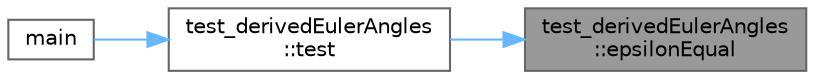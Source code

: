 digraph "test_derivedEulerAngles::epsilonEqual"
{
 // LATEX_PDF_SIZE
  bgcolor="transparent";
  edge [fontname=Helvetica,fontsize=10,labelfontname=Helvetica,labelfontsize=10];
  node [fontname=Helvetica,fontsize=10,shape=box,height=0.2,width=0.4];
  rankdir="RL";
  Node1 [id="Node000001",label="test_derivedEulerAngles\l::epsilonEqual",height=0.2,width=0.4,color="gray40", fillcolor="grey60", style="filled", fontcolor="black",tooltip=" "];
  Node1 -> Node2 [id="edge5_Node000001_Node000002",dir="back",color="steelblue1",style="solid",tooltip=" "];
  Node2 [id="Node000002",label="test_derivedEulerAngles\l::test",height=0.2,width=0.4,color="grey40", fillcolor="white", style="filled",URL="$namespacetest__derived_euler_angles.html#ae9fc7b20071f4f758c566b057903090e",tooltip=" "];
  Node2 -> Node3 [id="edge6_Node000002_Node000003",dir="back",color="steelblue1",style="solid",tooltip=" "];
  Node3 [id="Node000003",label="main",height=0.2,width=0.4,color="grey40", fillcolor="white", style="filled",URL="$_classes_2lib_2glm_2test_2gtx_2gtx__euler__angle_8cpp.html#ae66f6b31b5ad750f1fe042a706a4e3d4",tooltip=" "];
}
